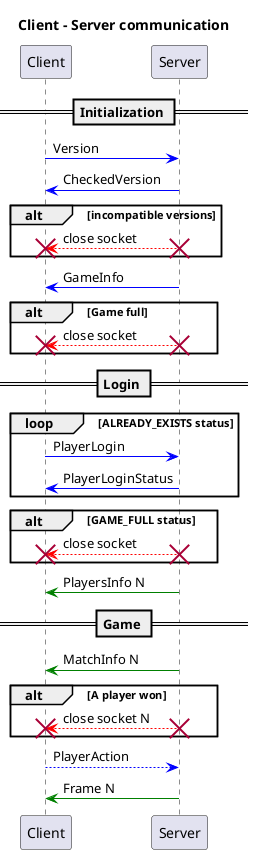 @startuml

title Client - Server communication

participant Client
participant Server

== Initialization ==
Client -[#blue]> Server : Version
Client <[#blue]- Server : CheckedVersion
alt incompatible versions
    Client <-[#red]- Server : close socket
    destroy Client
    destroy Server
end
Client <[#blue]- Server : GameInfo
alt  Game full
    Client <-[#red]- Server : close socket
    destroy Client
    destroy Server
end

== Login ==
loop ALREADY_EXISTS status
    Client -[#blue]> Server : PlayerLogin
    Client <[#blue]- Server : PlayerLoginStatus
end

alt  GAME_FULL status
    Client <-[#red]- Server : close socket
    destroy Client
    destroy Server
end

Client <[#green]- Server : PlayersInfo N

== Game ==
Client <[#green]- Server : MatchInfo N
alt A player won
    Client <-[#red]- Server : close socket N
    destroy Client
    destroy Server
end
Client -[#blue]-> Server : PlayerAction
Client <[#green]- Server : Frame N

@enduml
